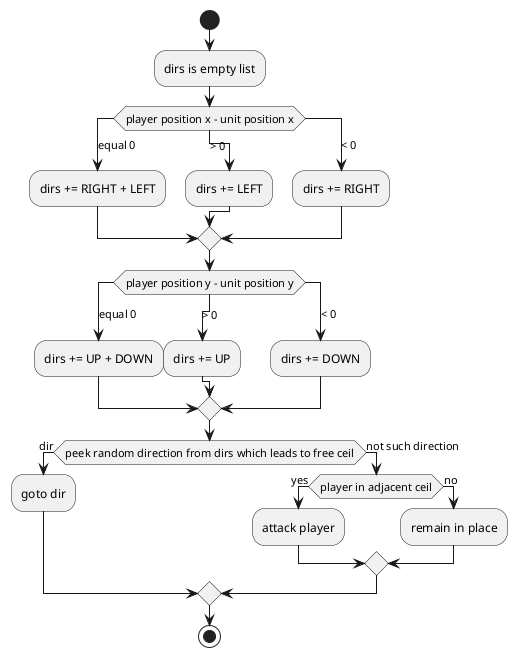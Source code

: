 @startuml
!pragma useVerticalIf on
start
:dirs is empty list;
switch (player position x - unit position x)
case (equal 0)
:dirs += RIGHT + LEFT;
case (> 0)
:dirs += LEFT;
case (< 0)
:dirs += RIGHT;
endswitch
switch (player position y - unit position y)
case (equal 0)
:dirs += UP + DOWN;
case (> 0)
:dirs += UP;
case (< 0)
:dirs += DOWN;
endswitch
if (peek random direction from dirs which leads to free ceil) then (dir)
  :goto dir;
else (not such direction)
  if (player in adjacent ceil) then (yes)
    :attack player;
  else (no)
    :remain in place;
  endif
endif
stop
@enduml
